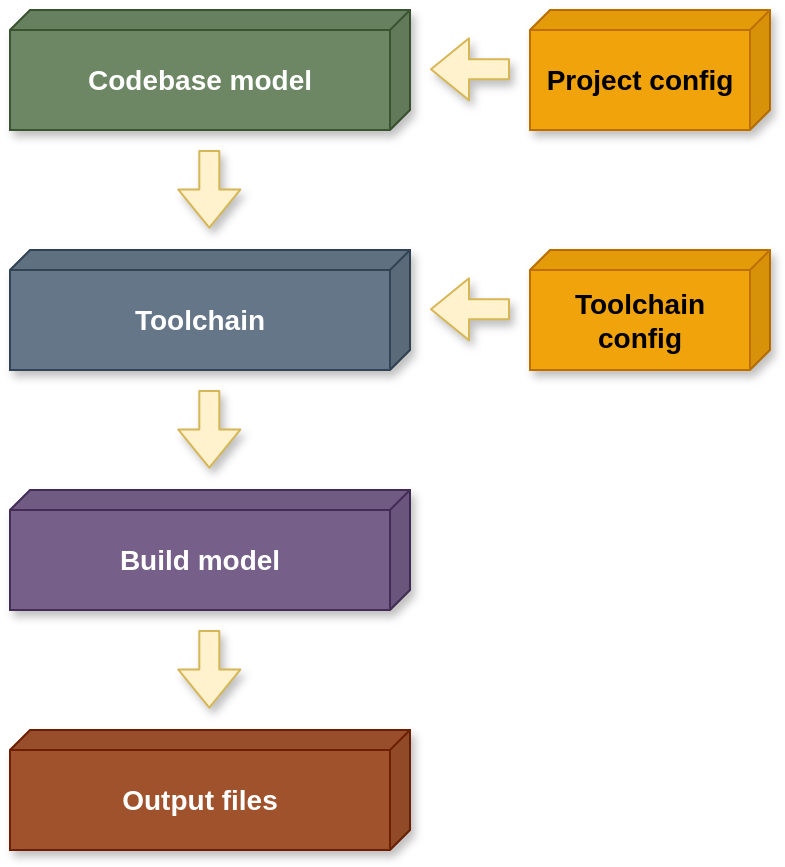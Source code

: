 <mxfile version="14.9.6" type="device"><diagram id="qScry1eFyvk_jEveTrc1" name="Page-1"><mxGraphModel dx="706" dy="452" grid="1" gridSize="10" guides="1" tooltips="1" connect="1" arrows="1" fold="1" page="1" pageScale="1" pageWidth="1654" pageHeight="1169" math="0" shadow="0"><root><mxCell id="0"/><mxCell id="1" parent="0"/><mxCell id="fKZE94cX0biMZvtUSy9z-6" value="&lt;font style=&quot;font-size: 14px&quot;&gt;&lt;b&gt;Codebase model&lt;/b&gt;&lt;br&gt;&lt;/font&gt;" style="shape=cube;whiteSpace=wrap;html=1;boundedLbl=1;backgroundOutline=1;darkOpacity=0.05;darkOpacity2=0.1;shadow=1;size=10;flipH=1;fillColor=#6d8764;strokeColor=#3A5431;fontColor=#ffffff;" vertex="1" parent="1"><mxGeometry x="160" y="120" width="200" height="60" as="geometry"/></mxCell><mxCell id="fKZE94cX0biMZvtUSy9z-7" value="&lt;span style=&quot;font-size: 14px&quot;&gt;&lt;b&gt;Toolchain&lt;/b&gt;&lt;/span&gt;" style="shape=cube;whiteSpace=wrap;html=1;boundedLbl=1;backgroundOutline=1;darkOpacity=0.05;darkOpacity2=0.1;shadow=1;size=10;flipH=1;fillColor=#647687;strokeColor=#314354;fontColor=#ffffff;" vertex="1" parent="1"><mxGeometry x="160" y="240" width="200" height="60" as="geometry"/></mxCell><mxCell id="fKZE94cX0biMZvtUSy9z-8" value="&lt;span style=&quot;font-size: 14px&quot;&gt;&lt;b&gt;Build model&lt;/b&gt;&lt;/span&gt;" style="shape=cube;whiteSpace=wrap;html=1;boundedLbl=1;backgroundOutline=1;darkOpacity=0.05;darkOpacity2=0.1;shadow=1;size=10;flipH=1;fillColor=#76608a;strokeColor=#432D57;fontColor=#ffffff;" vertex="1" parent="1"><mxGeometry x="160" y="360" width="200" height="60" as="geometry"/></mxCell><mxCell id="fKZE94cX0biMZvtUSy9z-9" value="&lt;span style=&quot;font-size: 14px&quot;&gt;&lt;b&gt;Output files&lt;/b&gt;&lt;/span&gt;" style="shape=cube;whiteSpace=wrap;html=1;boundedLbl=1;backgroundOutline=1;darkOpacity=0.05;darkOpacity2=0.1;shadow=1;size=10;flipH=1;fillColor=#a0522d;strokeColor=#6D1F00;fontColor=#ffffff;" vertex="1" parent="1"><mxGeometry x="160" y="480" width="200" height="60" as="geometry"/></mxCell><mxCell id="fKZE94cX0biMZvtUSy9z-10" value="&lt;span style=&quot;font-size: 14px&quot;&gt;&lt;b&gt;Project config&lt;/b&gt;&lt;/span&gt;" style="shape=cube;whiteSpace=wrap;html=1;boundedLbl=1;backgroundOutline=1;darkOpacity=0.05;darkOpacity2=0.1;shadow=1;size=10;flipH=1;fillColor=#f0a30a;strokeColor=#BD7000;fontColor=#000000;" vertex="1" parent="1"><mxGeometry x="420" y="120" width="120" height="60" as="geometry"/></mxCell><mxCell id="fKZE94cX0biMZvtUSy9z-11" value="&lt;span style=&quot;font-size: 14px&quot;&gt;&lt;b&gt;Toolchain config&lt;/b&gt;&lt;/span&gt;" style="shape=cube;whiteSpace=wrap;html=1;boundedLbl=1;backgroundOutline=1;darkOpacity=0.05;darkOpacity2=0.1;shadow=1;size=10;flipH=1;fillColor=#f0a30a;strokeColor=#BD7000;fontColor=#000000;" vertex="1" parent="1"><mxGeometry x="420" y="240" width="120" height="60" as="geometry"/></mxCell><mxCell id="fKZE94cX0biMZvtUSy9z-14" value="" style="shape=flexArrow;endArrow=classic;html=1;fillColor=#fff2cc;strokeColor=#d6b656;shadow=1;" edge="1" parent="1"><mxGeometry width="50" height="50" relative="1" as="geometry"><mxPoint x="259.66" y="190" as="sourcePoint"/><mxPoint x="259.66" y="229.31" as="targetPoint"/></mxGeometry></mxCell><mxCell id="fKZE94cX0biMZvtUSy9z-15" value="" style="shape=flexArrow;endArrow=classic;html=1;fillColor=#fff2cc;strokeColor=#d6b656;shadow=1;" edge="1" parent="1"><mxGeometry width="50" height="50" relative="1" as="geometry"><mxPoint x="410" y="269.66" as="sourcePoint"/><mxPoint x="370" y="269.66" as="targetPoint"/></mxGeometry></mxCell><mxCell id="fKZE94cX0biMZvtUSy9z-17" value="" style="shape=flexArrow;endArrow=classic;html=1;fillColor=#fff2cc;strokeColor=#d6b656;shadow=1;" edge="1" parent="1"><mxGeometry width="50" height="50" relative="1" as="geometry"><mxPoint x="259.66" y="310" as="sourcePoint"/><mxPoint x="259.66" y="349.31" as="targetPoint"/></mxGeometry></mxCell><mxCell id="fKZE94cX0biMZvtUSy9z-18" value="" style="shape=flexArrow;endArrow=classic;html=1;fillColor=#fff2cc;strokeColor=#d6b656;shadow=1;" edge="1" parent="1"><mxGeometry width="50" height="50" relative="1" as="geometry"><mxPoint x="259.66" y="430.0" as="sourcePoint"/><mxPoint x="259.66" y="469.31" as="targetPoint"/></mxGeometry></mxCell><mxCell id="fKZE94cX0biMZvtUSy9z-19" value="" style="shape=flexArrow;endArrow=classic;html=1;fillColor=#fff2cc;strokeColor=#d6b656;shadow=1;" edge="1" parent="1"><mxGeometry width="50" height="50" relative="1" as="geometry"><mxPoint x="410" y="149.66" as="sourcePoint"/><mxPoint x="370" y="149.66" as="targetPoint"/></mxGeometry></mxCell></root></mxGraphModel></diagram></mxfile>